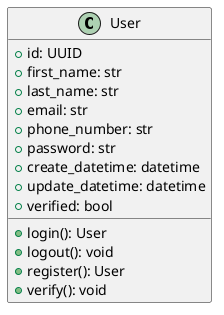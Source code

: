 @startuml

class User {
  {field} + id: UUID
  + first_name: str
  + last_name: str
  + email: str
  + phone_number: str
  + password: str
  + create_datetime: datetime
  + update_datetime: datetime
  + verified: bool
  {method} + login(): User
  + logout(): void
  + register(): User
  + verify(): void
}

@enduml
